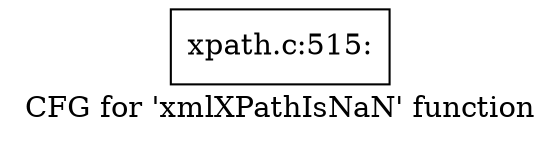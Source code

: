 digraph "CFG for 'xmlXPathIsNaN' function" {
	label="CFG for 'xmlXPathIsNaN' function";

	Node0x4689fe0 [shape=record,label="{xpath.c:515:}"];
}

